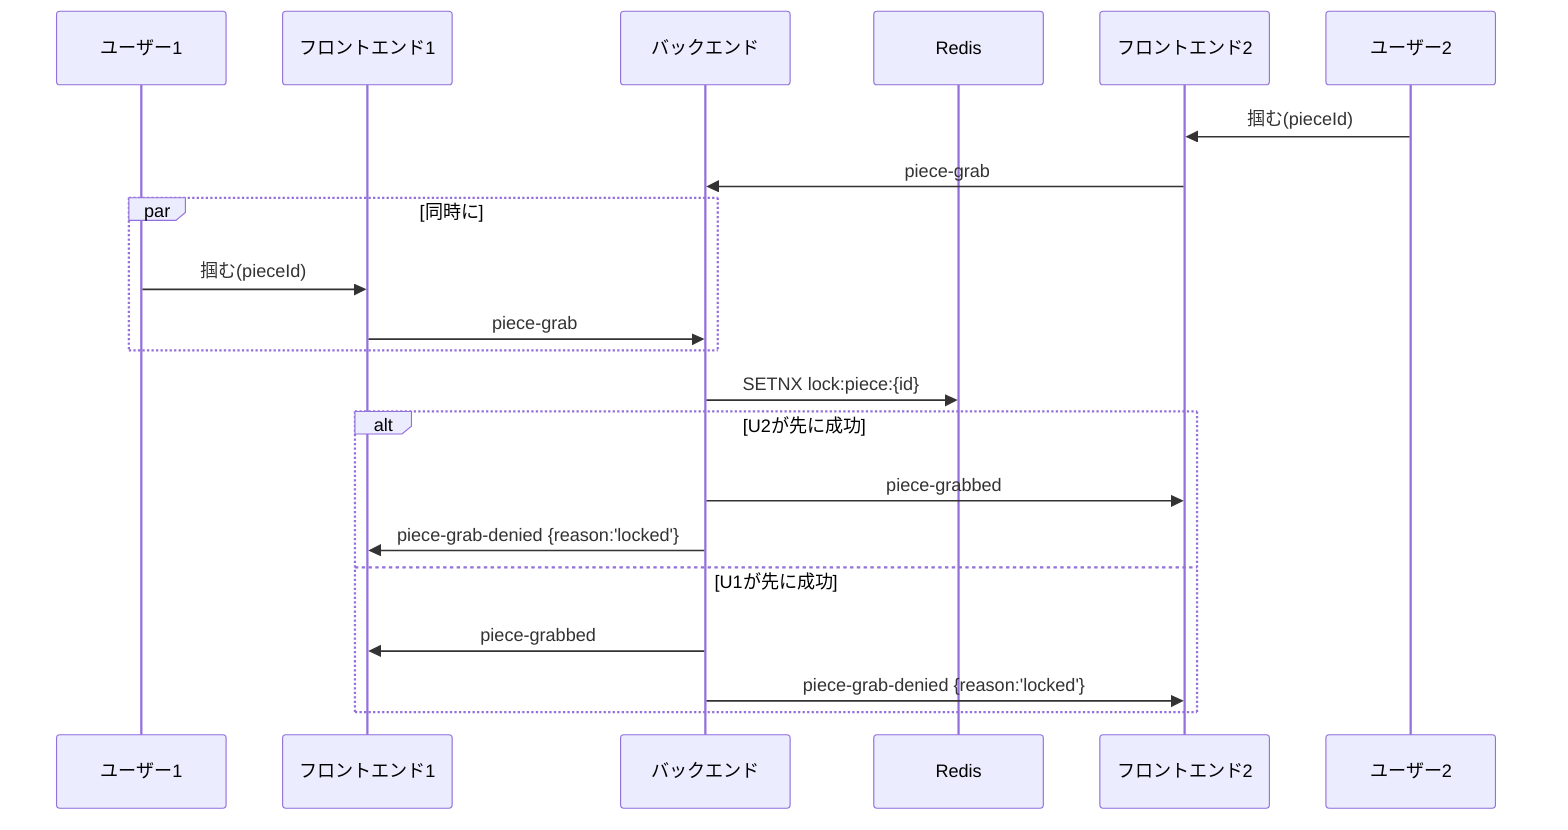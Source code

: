 %%{init: {'theme':'default', 'themeVariables': {'primaryColor': '#4f46e5', 'primaryTextColor': '#fff', 'primaryBorderColor': '#3730a3', 'lineColor': '#374151', 'secondaryColor': '#e5e7eb', 'tertiaryColor': '#f3f4f6'}}}%%

%% 同時掴み競合（相互排他）
sequenceDiagram
    participant U1 as ユーザー1
    participant F1 as フロントエンド1
    participant B as バックエンド
    participant R as Redis
    participant F2 as フロントエンド2
    participant U2 as ユーザー2

    U2->>F2: 掴む(pieceId)
    F2->>B: piece-grab
    par 同時に
        U1->>F1: 掴む(pieceId)
        F1->>B: piece-grab
    end
    B->>R: SETNX lock:piece:{id}
    alt U2が先に成功
        B->>F2: piece-grabbed
        B->>F1: piece-grab-denied {reason:'locked'}
    else U1が先に成功
        B->>F1: piece-grabbed
        B->>F2: piece-grab-denied {reason:'locked'}
    end
